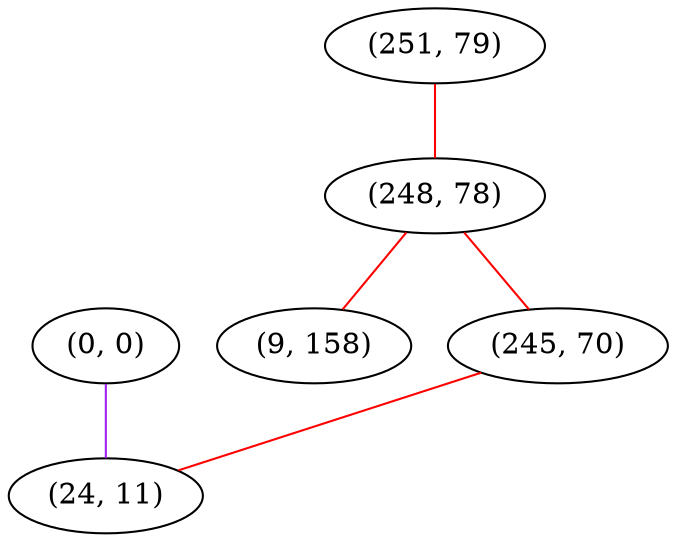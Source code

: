 graph "" {
"(0, 0)";
"(251, 79)";
"(248, 78)";
"(9, 158)";
"(245, 70)";
"(24, 11)";
"(0, 0)" -- "(24, 11)"  [color=purple, key=0, weight=4];
"(251, 79)" -- "(248, 78)"  [color=red, key=0, weight=1];
"(248, 78)" -- "(245, 70)"  [color=red, key=0, weight=1];
"(248, 78)" -- "(9, 158)"  [color=red, key=0, weight=1];
"(245, 70)" -- "(24, 11)"  [color=red, key=0, weight=1];
}
